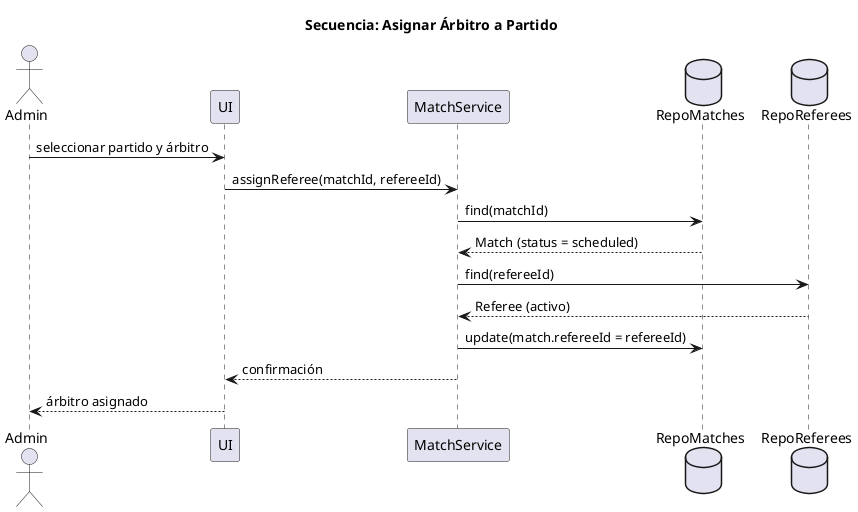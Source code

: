 @startuml
title Secuencia: Asignar Árbitro a Partido
actor Admin
participant UI
participant "MatchService" as S
database "RepoMatches" as RM
database "RepoReferees" as RR

Admin -> UI: seleccionar partido y árbitro
UI -> S: assignReferee(matchId, refereeId)
S -> RM: find(matchId)
RM --> S: Match (status = scheduled)
S -> RR: find(refereeId)
RR --> S: Referee (activo)
S -> RM: update(match.refereeId = refereeId)
S --> UI: confirmación
UI --> Admin: árbitro asignado
@enduml